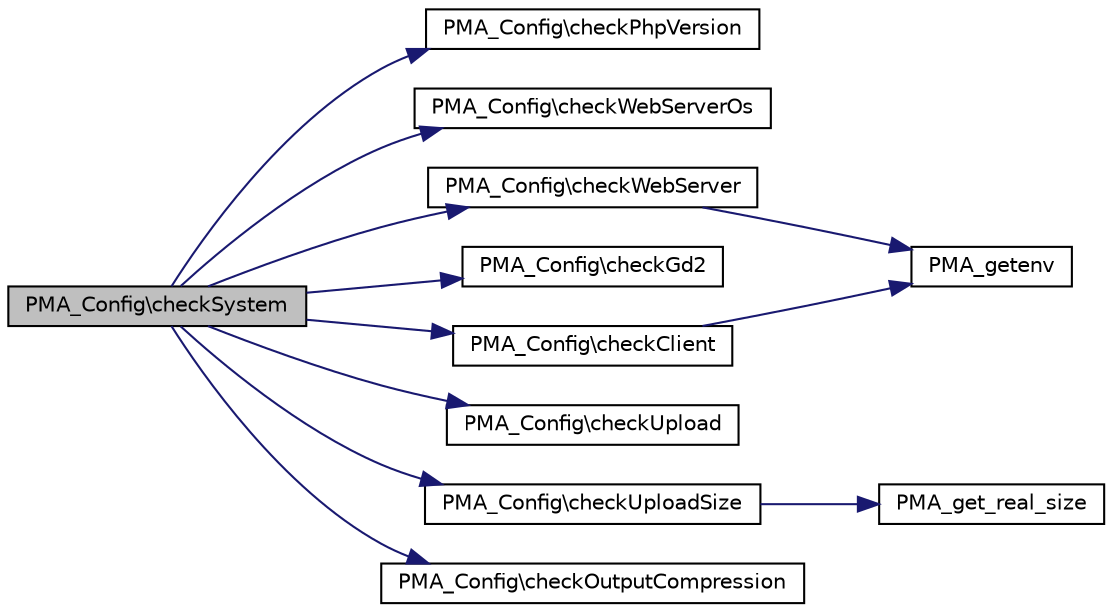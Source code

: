 digraph G
{
  edge [fontname="Helvetica",fontsize="10",labelfontname="Helvetica",labelfontsize="10"];
  node [fontname="Helvetica",fontsize="10",shape=record];
  rankdir="LR";
  Node1 [label="PMA_Config\\checkSystem",height=0.2,width=0.4,color="black", fillcolor="grey75", style="filled" fontcolor="black"];
  Node1 -> Node2 [color="midnightblue",fontsize="10",style="solid",fontname="Helvetica"];
  Node2 [label="PMA_Config\\checkPhpVersion",height=0.2,width=0.4,color="black", fillcolor="white", style="filled",URL="$classPMA__Config.html#a86de677f3876d0c8c4753f2bcf8d8565",tooltip="detects PHP version"];
  Node1 -> Node3 [color="midnightblue",fontsize="10",style="solid",fontname="Helvetica"];
  Node3 [label="PMA_Config\\checkWebServerOs",height=0.2,width=0.4,color="black", fillcolor="white", style="filled",URL="$classPMA__Config.html#ae6cc4514ec81a3dfe4693178a2789f20",tooltip="Whether the os php is running on is windows or not."];
  Node1 -> Node4 [color="midnightblue",fontsize="10",style="solid",fontname="Helvetica"];
  Node4 [label="PMA_Config\\checkWebServer",height=0.2,width=0.4,color="black", fillcolor="white", style="filled",URL="$classPMA__Config.html#aa718c09726cad3475be7d46fbbb50f70",tooltip="Whether the Web server php is running on is IIS."];
  Node4 -> Node5 [color="midnightblue",fontsize="10",style="solid",fontname="Helvetica"];
  Node5 [label="PMA_getenv",height=0.2,width=0.4,color="black", fillcolor="white", style="filled",URL="$core_8lib_8php.html#af47a7345938ec406f740a61f7d1b182a",tooltip="trys to find the value for the given environment vriable name"];
  Node1 -> Node6 [color="midnightblue",fontsize="10",style="solid",fontname="Helvetica"];
  Node6 [label="PMA_Config\\checkGd2",height=0.2,width=0.4,color="black", fillcolor="white", style="filled",URL="$classPMA__Config.html#aa48ef67a81136c96f4b9f7e49a41b17e",tooltip="Whether GD2 is present."];
  Node1 -> Node7 [color="midnightblue",fontsize="10",style="solid",fontname="Helvetica"];
  Node7 [label="PMA_Config\\checkClient",height=0.2,width=0.4,color="black", fillcolor="white", style="filled",URL="$classPMA__Config.html#a4c0d5f0469c0890746b0cb50ae3d4d9a",tooltip="Determines platform (OS), browser and version of the user Based on a phpBuilder article:"];
  Node7 -> Node5 [color="midnightblue",fontsize="10",style="solid",fontname="Helvetica"];
  Node1 -> Node8 [color="midnightblue",fontsize="10",style="solid",fontname="Helvetica"];
  Node8 [label="PMA_Config\\checkUpload",height=0.2,width=0.4,color="black", fillcolor="white", style="filled",URL="$classPMA__Config.html#a96db00192d6b89ada1568758c538f122",tooltip="checks if upload is enabled"];
  Node1 -> Node9 [color="midnightblue",fontsize="10",style="solid",fontname="Helvetica"];
  Node9 [label="PMA_Config\\checkUploadSize",height=0.2,width=0.4,color="black", fillcolor="white", style="filled",URL="$classPMA__Config.html#a274215f0ae9ea16a81d94898e00ee498",tooltip="Maximum upload size as limited by PHP Used with permission from Moodle (http://moodle.org) by Martin Dougiamas."];
  Node9 -> Node10 [color="midnightblue",fontsize="10",style="solid",fontname="Helvetica"];
  Node10 [label="PMA_get_real_size",height=0.2,width=0.4,color="black", fillcolor="white", style="filled",URL="$core_8lib_8php.html#a90a528907e6f0652c30158cdc5f16a6a",tooltip="Converts numbers like 10M into bytes Used with permission from Moodle (http://moodle.org) by Martin Dougiamas (renamed with PMA prefix to avoid double definition when embedded in Moodle)"];
  Node1 -> Node11 [color="midnightblue",fontsize="10",style="solid",fontname="Helvetica"];
  Node11 [label="PMA_Config\\checkOutputCompression",height=0.2,width=0.4,color="black", fillcolor="white", style="filled",URL="$classPMA__Config.html#adf93820535f440b4f8fbe8603cc763f9",tooltip="whether to use gzip output compression or not"];
}
